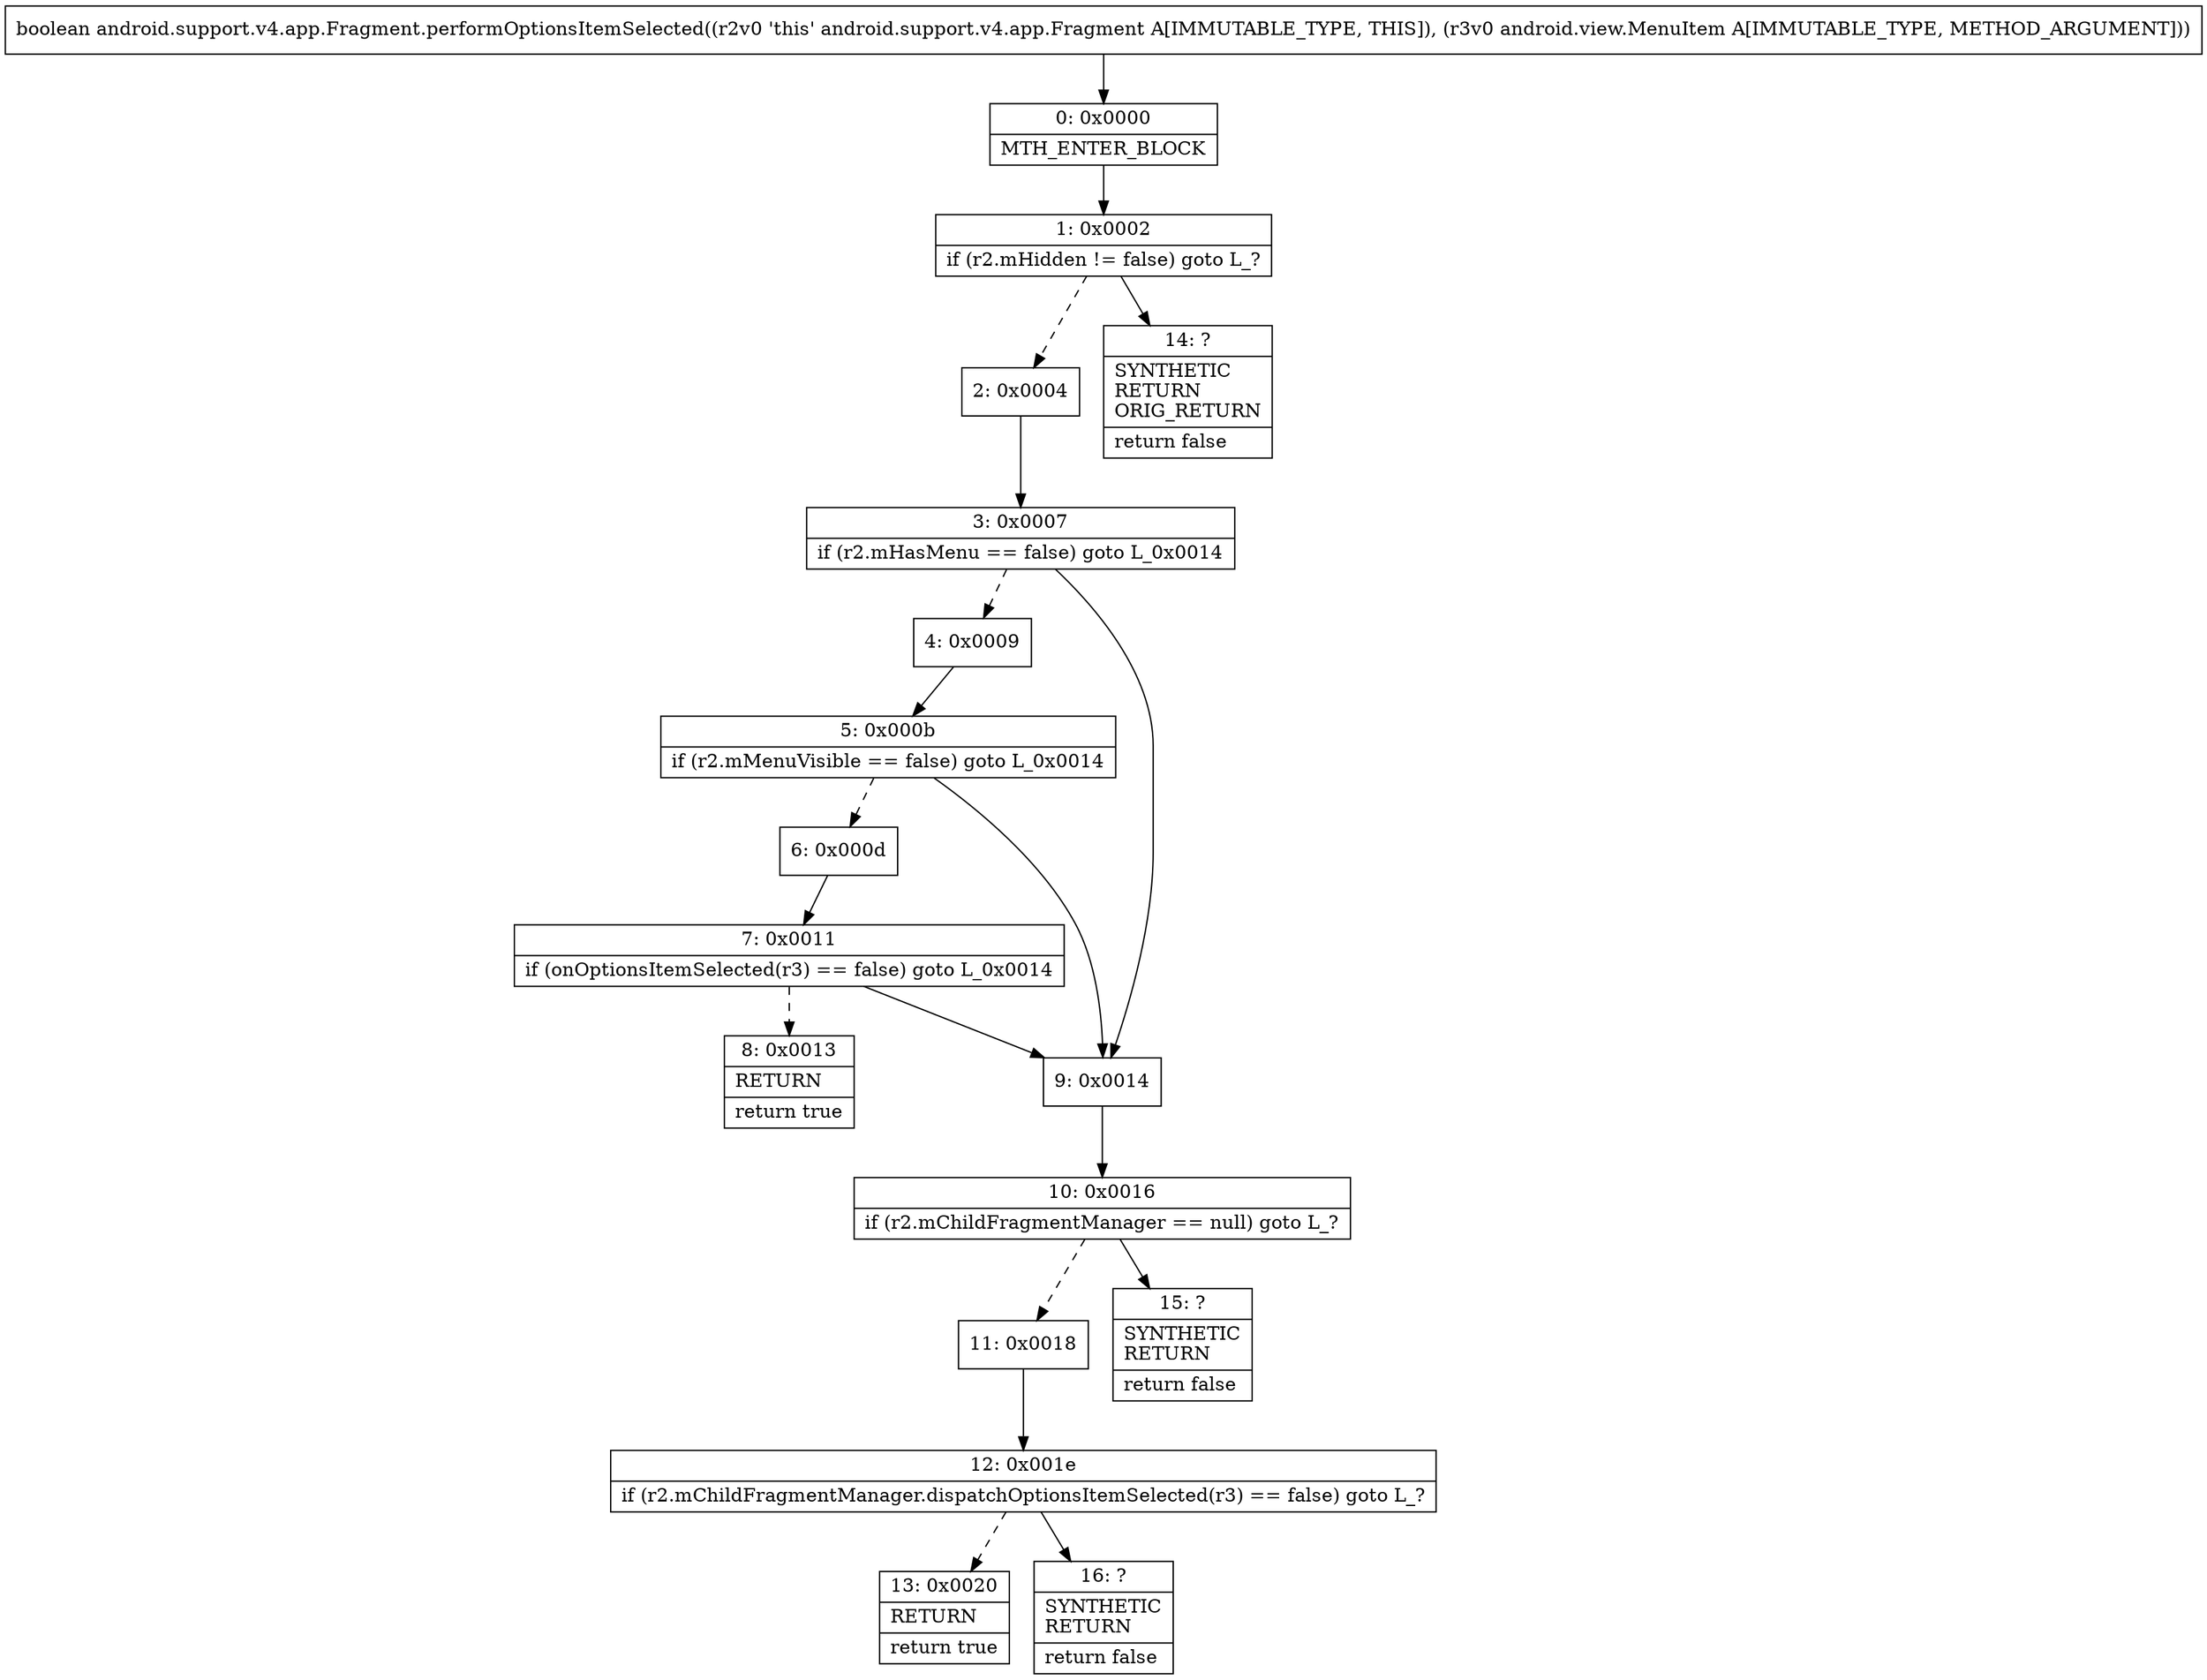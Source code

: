 digraph "CFG forandroid.support.v4.app.Fragment.performOptionsItemSelected(Landroid\/view\/MenuItem;)Z" {
Node_0 [shape=record,label="{0\:\ 0x0000|MTH_ENTER_BLOCK\l}"];
Node_1 [shape=record,label="{1\:\ 0x0002|if (r2.mHidden != false) goto L_?\l}"];
Node_2 [shape=record,label="{2\:\ 0x0004}"];
Node_3 [shape=record,label="{3\:\ 0x0007|if (r2.mHasMenu == false) goto L_0x0014\l}"];
Node_4 [shape=record,label="{4\:\ 0x0009}"];
Node_5 [shape=record,label="{5\:\ 0x000b|if (r2.mMenuVisible == false) goto L_0x0014\l}"];
Node_6 [shape=record,label="{6\:\ 0x000d}"];
Node_7 [shape=record,label="{7\:\ 0x0011|if (onOptionsItemSelected(r3) == false) goto L_0x0014\l}"];
Node_8 [shape=record,label="{8\:\ 0x0013|RETURN\l|return true\l}"];
Node_9 [shape=record,label="{9\:\ 0x0014}"];
Node_10 [shape=record,label="{10\:\ 0x0016|if (r2.mChildFragmentManager == null) goto L_?\l}"];
Node_11 [shape=record,label="{11\:\ 0x0018}"];
Node_12 [shape=record,label="{12\:\ 0x001e|if (r2.mChildFragmentManager.dispatchOptionsItemSelected(r3) == false) goto L_?\l}"];
Node_13 [shape=record,label="{13\:\ 0x0020|RETURN\l|return true\l}"];
Node_14 [shape=record,label="{14\:\ ?|SYNTHETIC\lRETURN\lORIG_RETURN\l|return false\l}"];
Node_15 [shape=record,label="{15\:\ ?|SYNTHETIC\lRETURN\l|return false\l}"];
Node_16 [shape=record,label="{16\:\ ?|SYNTHETIC\lRETURN\l|return false\l}"];
MethodNode[shape=record,label="{boolean android.support.v4.app.Fragment.performOptionsItemSelected((r2v0 'this' android.support.v4.app.Fragment A[IMMUTABLE_TYPE, THIS]), (r3v0 android.view.MenuItem A[IMMUTABLE_TYPE, METHOD_ARGUMENT])) }"];
MethodNode -> Node_0;
Node_0 -> Node_1;
Node_1 -> Node_2[style=dashed];
Node_1 -> Node_14;
Node_2 -> Node_3;
Node_3 -> Node_4[style=dashed];
Node_3 -> Node_9;
Node_4 -> Node_5;
Node_5 -> Node_6[style=dashed];
Node_5 -> Node_9;
Node_6 -> Node_7;
Node_7 -> Node_8[style=dashed];
Node_7 -> Node_9;
Node_9 -> Node_10;
Node_10 -> Node_11[style=dashed];
Node_10 -> Node_15;
Node_11 -> Node_12;
Node_12 -> Node_13[style=dashed];
Node_12 -> Node_16;
}

